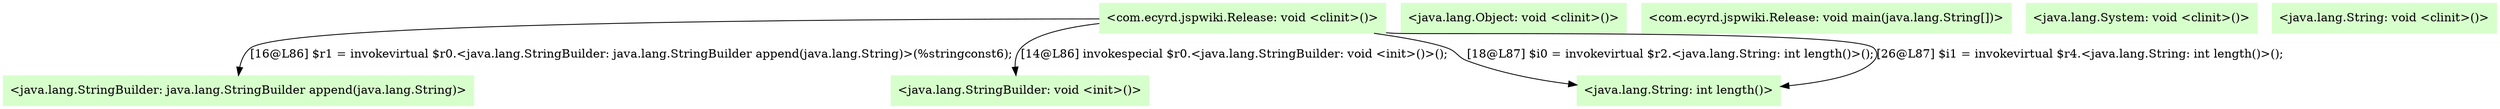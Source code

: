 digraph G {
  node [color=".3 .2 1.0",shape=box,style=filled];
  edge [];
  "0" [label="<java.lang.StringBuilder: java.lang.StringBuilder append(java.lang.String)>",];
  "1" [label="<java.lang.StringBuilder: void <init>()>",];
  "2" [label="<java.lang.Object: void <clinit>()>",];
  "3" [label="<com.ecyrd.jspwiki.Release: void main(java.lang.String[])>",];
  "4" [label="<com.ecyrd.jspwiki.Release: void <clinit>()>",];
  "5" [label="<java.lang.String: int length()>",];
  "6" [label="<java.lang.System: void <clinit>()>",];
  "7" [label="<java.lang.String: void <clinit>()>",];
  "4" -> "1" [label="[14@L86] invokespecial $r0.<java.lang.StringBuilder: void <init>()>();",];
  "4" -> "0" [label="[16@L86] $r1 = invokevirtual $r0.<java.lang.StringBuilder: java.lang.StringBuilder append(java.lang.String)>(%stringconst6);",];
  "4" -> "5" [label="[18@L87] $i0 = invokevirtual $r2.<java.lang.String: int length()>();",];
  "4" -> "5" [label="[26@L87] $i1 = invokevirtual $r4.<java.lang.String: int length()>();",];
}
